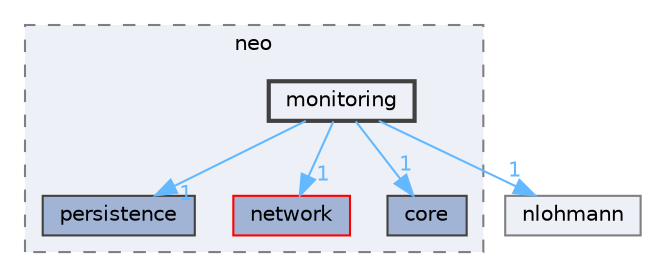 digraph "include/neo/monitoring"
{
 // LATEX_PDF_SIZE
  bgcolor="transparent";
  edge [fontname=Helvetica,fontsize=10,labelfontname=Helvetica,labelfontsize=10];
  node [fontname=Helvetica,fontsize=10,shape=box,height=0.2,width=0.4];
  compound=true
  subgraph clusterdir_8edea8149d7e00842ba8fdc4f4695c6b {
    graph [ bgcolor="#edf0f7", pencolor="grey50", label="neo", fontname=Helvetica,fontsize=10 style="filled,dashed", URL="dir_8edea8149d7e00842ba8fdc4f4695c6b.html",tooltip=""]
  dir_37d8e5daf0ea5fe7c879fdd1c39eb55f [label="persistence", fillcolor="#a2b4d6", color="grey25", style="filled", URL="dir_37d8e5daf0ea5fe7c879fdd1c39eb55f.html",tooltip=""];
  dir_70f7bc972b7ef8396e0400925c4092c0 [label="network", fillcolor="#a2b4d6", color="red", style="filled", URL="dir_70f7bc972b7ef8396e0400925c4092c0.html",tooltip=""];
  dir_7512adf86799035ca2a27394cfceeffe [label="core", fillcolor="#a2b4d6", color="grey25", style="filled", URL="dir_7512adf86799035ca2a27394cfceeffe.html",tooltip=""];
  dir_00f5f667de36e8161a14c41e91982324 [label="monitoring", fillcolor="#edf0f7", color="grey25", style="filled,bold", URL="dir_00f5f667de36e8161a14c41e91982324.html",tooltip=""];
  }
  dir_fa316d1ecd71465cbeab17f4208e6946 [label="nlohmann", fillcolor="#edf0f7", color="grey50", style="filled", URL="dir_fa316d1ecd71465cbeab17f4208e6946.html",tooltip=""];
  dir_00f5f667de36e8161a14c41e91982324->dir_37d8e5daf0ea5fe7c879fdd1c39eb55f [headlabel="1", labeldistance=1.5 headhref="dir_000031_000049.html" href="dir_000031_000049.html" color="steelblue1" fontcolor="steelblue1"];
  dir_00f5f667de36e8161a14c41e91982324->dir_70f7bc972b7ef8396e0400925c4092c0 [headlabel="1", labeldistance=1.5 headhref="dir_000031_000039.html" href="dir_000031_000039.html" color="steelblue1" fontcolor="steelblue1"];
  dir_00f5f667de36e8161a14c41e91982324->dir_7512adf86799035ca2a27394cfceeffe [headlabel="1", labeldistance=1.5 headhref="dir_000031_000010.html" href="dir_000031_000010.html" color="steelblue1" fontcolor="steelblue1"];
  dir_00f5f667de36e8161a14c41e91982324->dir_fa316d1ecd71465cbeab17f4208e6946 [headlabel="1", labeldistance=1.5 headhref="dir_000031_000041.html" href="dir_000031_000041.html" color="steelblue1" fontcolor="steelblue1"];
}
